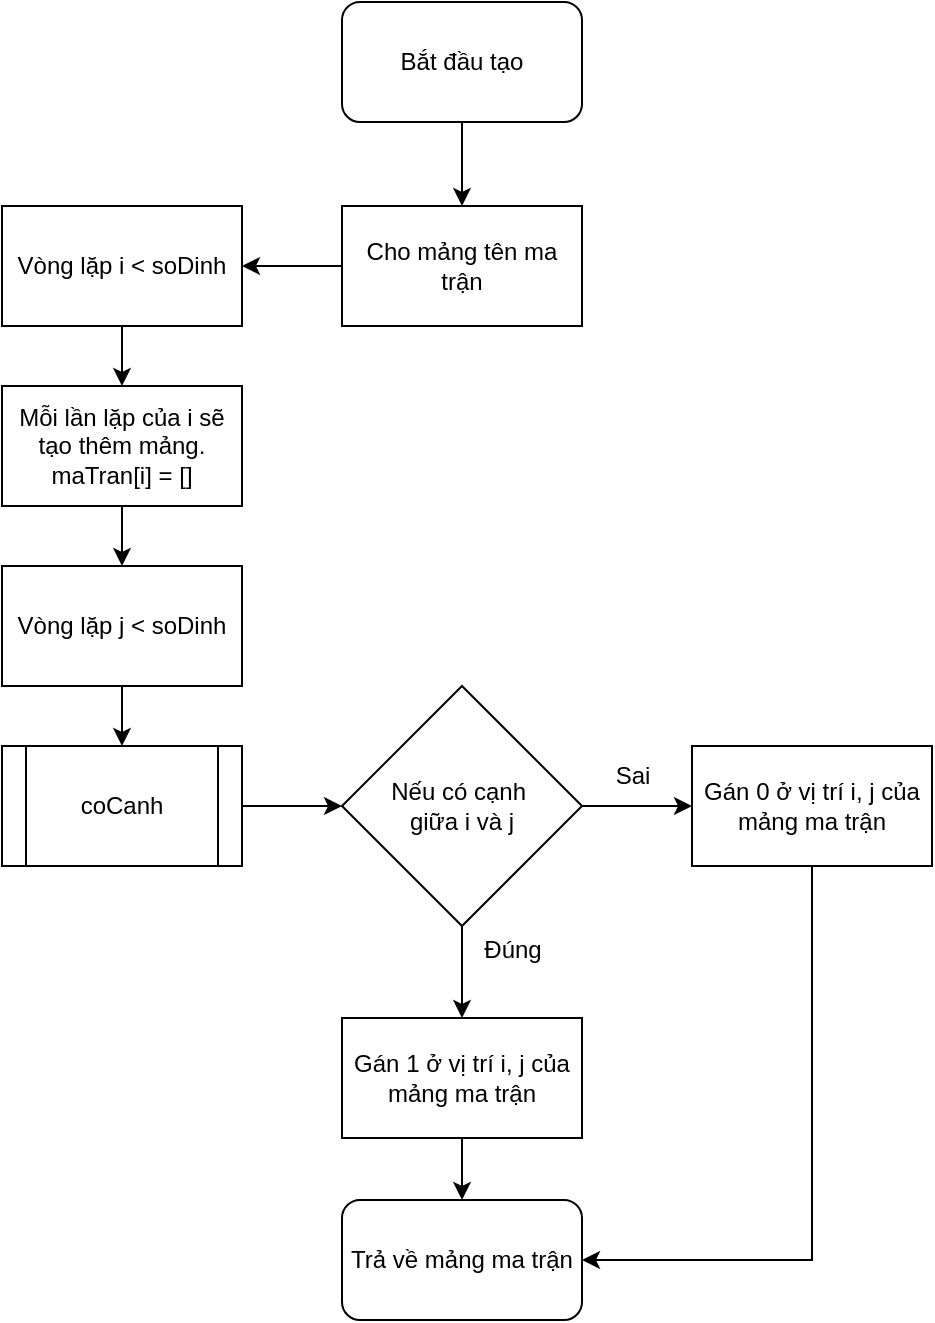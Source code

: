 <mxfile version="24.7.17">
  <diagram name="Trang-1" id="GUqQ1RSc0FHuOybKEvB7">
    <mxGraphModel dx="1434" dy="844" grid="1" gridSize="10" guides="1" tooltips="1" connect="1" arrows="1" fold="1" page="1" pageScale="1" pageWidth="850" pageHeight="1100" math="0" shadow="0">
      <root>
        <mxCell id="0" />
        <mxCell id="1" parent="0" />
        <mxCell id="K-bRQYV9AqlAnvVqW1H0-12" style="edgeStyle=orthogonalEdgeStyle;rounded=0;orthogonalLoop=1;jettySize=auto;html=1;exitX=0.5;exitY=1;exitDx=0;exitDy=0;entryX=0.5;entryY=0;entryDx=0;entryDy=0;" edge="1" parent="1" source="K-bRQYV9AqlAnvVqW1H0-1" target="K-bRQYV9AqlAnvVqW1H0-2">
          <mxGeometry relative="1" as="geometry" />
        </mxCell>
        <mxCell id="K-bRQYV9AqlAnvVqW1H0-1" value="Bắt đầu tạo" style="rounded=1;whiteSpace=wrap;html=1;" vertex="1" parent="1">
          <mxGeometry x="365" y="10" width="120" height="60" as="geometry" />
        </mxCell>
        <mxCell id="K-bRQYV9AqlAnvVqW1H0-13" style="edgeStyle=orthogonalEdgeStyle;rounded=0;orthogonalLoop=1;jettySize=auto;html=1;exitX=0;exitY=0.5;exitDx=0;exitDy=0;entryX=1;entryY=0.5;entryDx=0;entryDy=0;" edge="1" parent="1" source="K-bRQYV9AqlAnvVqW1H0-2" target="K-bRQYV9AqlAnvVqW1H0-3">
          <mxGeometry relative="1" as="geometry" />
        </mxCell>
        <mxCell id="K-bRQYV9AqlAnvVqW1H0-2" value="Cho mảng tên ma trận" style="rounded=0;whiteSpace=wrap;html=1;" vertex="1" parent="1">
          <mxGeometry x="365" y="112" width="120" height="60" as="geometry" />
        </mxCell>
        <mxCell id="K-bRQYV9AqlAnvVqW1H0-14" style="edgeStyle=orthogonalEdgeStyle;rounded=0;orthogonalLoop=1;jettySize=auto;html=1;exitX=0.5;exitY=1;exitDx=0;exitDy=0;entryX=0.5;entryY=0;entryDx=0;entryDy=0;" edge="1" parent="1" source="K-bRQYV9AqlAnvVqW1H0-3" target="K-bRQYV9AqlAnvVqW1H0-6">
          <mxGeometry relative="1" as="geometry" />
        </mxCell>
        <mxCell id="K-bRQYV9AqlAnvVqW1H0-3" value="Vòng lặp i &amp;lt; soDinh" style="rounded=0;whiteSpace=wrap;html=1;" vertex="1" parent="1">
          <mxGeometry x="195" y="112" width="120" height="60" as="geometry" />
        </mxCell>
        <mxCell id="K-bRQYV9AqlAnvVqW1H0-16" style="edgeStyle=orthogonalEdgeStyle;rounded=0;orthogonalLoop=1;jettySize=auto;html=1;exitX=0.5;exitY=1;exitDx=0;exitDy=0;entryX=0.5;entryY=0;entryDx=0;entryDy=0;" edge="1" parent="1" source="K-bRQYV9AqlAnvVqW1H0-5" target="K-bRQYV9AqlAnvVqW1H0-8">
          <mxGeometry relative="1" as="geometry" />
        </mxCell>
        <mxCell id="K-bRQYV9AqlAnvVqW1H0-5" value="Vòng lặp j &amp;lt; soDinh" style="rounded=0;whiteSpace=wrap;html=1;" vertex="1" parent="1">
          <mxGeometry x="195" y="292" width="120" height="60" as="geometry" />
        </mxCell>
        <mxCell id="K-bRQYV9AqlAnvVqW1H0-15" style="edgeStyle=orthogonalEdgeStyle;rounded=0;orthogonalLoop=1;jettySize=auto;html=1;exitX=0.5;exitY=1;exitDx=0;exitDy=0;entryX=0.5;entryY=0;entryDx=0;entryDy=0;" edge="1" parent="1" source="K-bRQYV9AqlAnvVqW1H0-6" target="K-bRQYV9AqlAnvVqW1H0-5">
          <mxGeometry relative="1" as="geometry" />
        </mxCell>
        <mxCell id="K-bRQYV9AqlAnvVqW1H0-6" value="Mỗi lần lặp của i sẽ tạo thêm mảng.&lt;br&gt;maTran[i] = []" style="rounded=0;whiteSpace=wrap;html=1;" vertex="1" parent="1">
          <mxGeometry x="195" y="202" width="120" height="60" as="geometry" />
        </mxCell>
        <mxCell id="K-bRQYV9AqlAnvVqW1H0-18" style="edgeStyle=orthogonalEdgeStyle;rounded=0;orthogonalLoop=1;jettySize=auto;html=1;exitX=1;exitY=0.5;exitDx=0;exitDy=0;entryX=0;entryY=0.5;entryDx=0;entryDy=0;" edge="1" parent="1" source="K-bRQYV9AqlAnvVqW1H0-7" target="K-bRQYV9AqlAnvVqW1H0-10">
          <mxGeometry relative="1" as="geometry" />
        </mxCell>
        <mxCell id="K-bRQYV9AqlAnvVqW1H0-19" style="edgeStyle=orthogonalEdgeStyle;rounded=0;orthogonalLoop=1;jettySize=auto;html=1;exitX=0.5;exitY=1;exitDx=0;exitDy=0;entryX=0.5;entryY=0;entryDx=0;entryDy=0;" edge="1" parent="1" source="K-bRQYV9AqlAnvVqW1H0-7" target="K-bRQYV9AqlAnvVqW1H0-9">
          <mxGeometry relative="1" as="geometry" />
        </mxCell>
        <mxCell id="K-bRQYV9AqlAnvVqW1H0-7" value="Nếu có cạnh&amp;nbsp;&lt;div&gt;giữa i và j&lt;/div&gt;" style="rhombus;whiteSpace=wrap;html=1;" vertex="1" parent="1">
          <mxGeometry x="365" y="352" width="120" height="120" as="geometry" />
        </mxCell>
        <mxCell id="K-bRQYV9AqlAnvVqW1H0-17" style="edgeStyle=orthogonalEdgeStyle;rounded=0;orthogonalLoop=1;jettySize=auto;html=1;exitX=1;exitY=0.5;exitDx=0;exitDy=0;entryX=0;entryY=0.5;entryDx=0;entryDy=0;" edge="1" parent="1" source="K-bRQYV9AqlAnvVqW1H0-8" target="K-bRQYV9AqlAnvVqW1H0-7">
          <mxGeometry relative="1" as="geometry" />
        </mxCell>
        <mxCell id="K-bRQYV9AqlAnvVqW1H0-8" value="coCanh" style="shape=process;whiteSpace=wrap;html=1;backgroundOutline=1;" vertex="1" parent="1">
          <mxGeometry x="195" y="382" width="120" height="60" as="geometry" />
        </mxCell>
        <mxCell id="K-bRQYV9AqlAnvVqW1H0-21" style="edgeStyle=orthogonalEdgeStyle;rounded=0;orthogonalLoop=1;jettySize=auto;html=1;exitX=0.5;exitY=1;exitDx=0;exitDy=0;entryX=0.5;entryY=0;entryDx=0;entryDy=0;" edge="1" parent="1" source="K-bRQYV9AqlAnvVqW1H0-9" target="K-bRQYV9AqlAnvVqW1H0-11">
          <mxGeometry relative="1" as="geometry" />
        </mxCell>
        <mxCell id="K-bRQYV9AqlAnvVqW1H0-9" value="Gán 1 ở vị trí i, j của mảng ma trận" style="rounded=0;whiteSpace=wrap;html=1;" vertex="1" parent="1">
          <mxGeometry x="365" y="518" width="120" height="60" as="geometry" />
        </mxCell>
        <mxCell id="K-bRQYV9AqlAnvVqW1H0-20" style="edgeStyle=orthogonalEdgeStyle;rounded=0;orthogonalLoop=1;jettySize=auto;html=1;exitX=0.5;exitY=1;exitDx=0;exitDy=0;entryX=1;entryY=0.5;entryDx=0;entryDy=0;" edge="1" parent="1" source="K-bRQYV9AqlAnvVqW1H0-10" target="K-bRQYV9AqlAnvVqW1H0-11">
          <mxGeometry relative="1" as="geometry" />
        </mxCell>
        <mxCell id="K-bRQYV9AqlAnvVqW1H0-10" value="Gán 0 ở vị trí i, j của mảng ma trận" style="rounded=0;whiteSpace=wrap;html=1;" vertex="1" parent="1">
          <mxGeometry x="540" y="382" width="120" height="60" as="geometry" />
        </mxCell>
        <mxCell id="K-bRQYV9AqlAnvVqW1H0-11" value="Trả về mảng ma trận" style="rounded=1;whiteSpace=wrap;html=1;" vertex="1" parent="1">
          <mxGeometry x="365" y="609" width="120" height="60" as="geometry" />
        </mxCell>
        <mxCell id="K-bRQYV9AqlAnvVqW1H0-22" value="Sai" style="text;html=1;align=center;verticalAlign=middle;resizable=0;points=[];autosize=1;strokeColor=none;fillColor=none;" vertex="1" parent="1">
          <mxGeometry x="490" y="382" width="40" height="30" as="geometry" />
        </mxCell>
        <mxCell id="K-bRQYV9AqlAnvVqW1H0-23" value="Đúng" style="text;html=1;align=center;verticalAlign=middle;resizable=0;points=[];autosize=1;strokeColor=none;fillColor=none;" vertex="1" parent="1">
          <mxGeometry x="425" y="469" width="50" height="30" as="geometry" />
        </mxCell>
      </root>
    </mxGraphModel>
  </diagram>
</mxfile>

